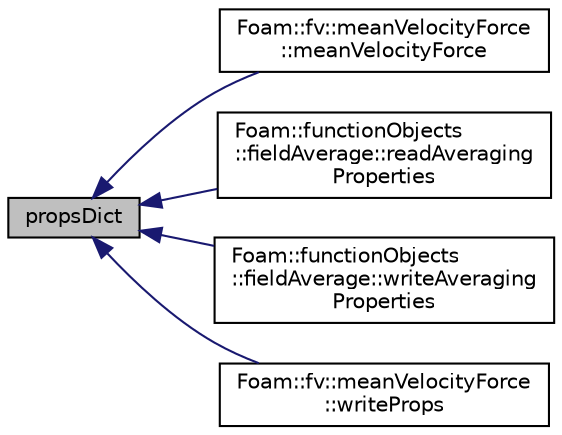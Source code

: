 digraph "propsDict"
{
  bgcolor="transparent";
  edge [fontname="Helvetica",fontsize="10",labelfontname="Helvetica",labelfontsize="10"];
  node [fontname="Helvetica",fontsize="10",shape=record];
  rankdir="LR";
  Node1 [label="propsDict",height=0.2,width=0.4,color="black", fillcolor="grey75", style="filled", fontcolor="black"];
  Node1 -> Node2 [dir="back",color="midnightblue",fontsize="10",style="solid",fontname="Helvetica"];
  Node2 [label="Foam::fv::meanVelocityForce\l::meanVelocityForce",height=0.2,width=0.4,color="black",URL="$a01487.html#a328b38cb6131369e2de13db01d24ad00",tooltip="Construct from explicit source name and mesh. "];
  Node1 -> Node3 [dir="back",color="midnightblue",fontsize="10",style="solid",fontname="Helvetica"];
  Node3 [label="Foam::functionObjects\l::fieldAverage::readAveraging\lProperties",height=0.2,width=0.4,color="black",URL="$a00767.html#acdc49190984d3223cc808b5a80986fac",tooltip="Read averaging properties - steps and time. "];
  Node1 -> Node4 [dir="back",color="midnightblue",fontsize="10",style="solid",fontname="Helvetica"];
  Node4 [label="Foam::functionObjects\l::fieldAverage::writeAveraging\lProperties",height=0.2,width=0.4,color="black",URL="$a00767.html#a5616872456df82613ff3cb2ed823f691",tooltip="Write averaging properties - steps and time. "];
  Node1 -> Node5 [dir="back",color="midnightblue",fontsize="10",style="solid",fontname="Helvetica"];
  Node5 [label="Foam::fv::meanVelocityForce\l::writeProps",height=0.2,width=0.4,color="black",URL="$a01487.html#a34a0004d2377c45e0f0cddac8d438aad",tooltip="Write the pressure gradient to file (for restarts etc) "];
}
